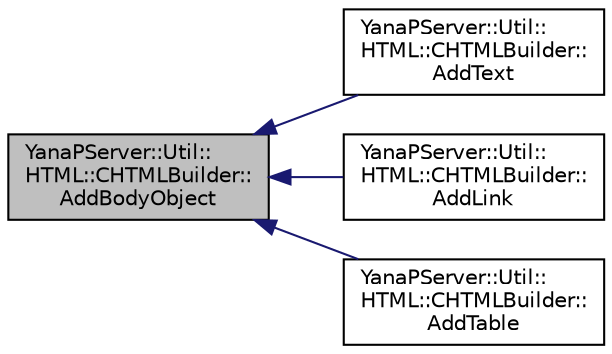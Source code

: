 digraph "YanaPServer::Util::HTML::CHTMLBuilder::AddBodyObject"
{
  edge [fontname="Helvetica",fontsize="10",labelfontname="Helvetica",labelfontsize="10"];
  node [fontname="Helvetica",fontsize="10",shape=record];
  rankdir="LR";
  Node3 [label="YanaPServer::Util::\lHTML::CHTMLBuilder::\lAddBodyObject",height=0.2,width=0.4,color="black", fillcolor="grey75", style="filled", fontcolor="black"];
  Node3 -> Node4 [dir="back",color="midnightblue",fontsize="10",style="solid",fontname="Helvetica"];
  Node4 [label="YanaPServer::Util::\lHTML::CHTMLBuilder::\lAddText",height=0.2,width=0.4,color="black", fillcolor="white", style="filled",URL="$class_yana_p_server_1_1_util_1_1_h_t_m_l_1_1_c_h_t_m_l_builder.html#a5005e62429476c7820a798b0cfc9b4b0",tooltip="テキスト追加 "];
  Node3 -> Node5 [dir="back",color="midnightblue",fontsize="10",style="solid",fontname="Helvetica"];
  Node5 [label="YanaPServer::Util::\lHTML::CHTMLBuilder::\lAddLink",height=0.2,width=0.4,color="black", fillcolor="white", style="filled",URL="$class_yana_p_server_1_1_util_1_1_h_t_m_l_1_1_c_h_t_m_l_builder.html#af0827015d9cbc4679f12b4243ee2e836",tooltip="リンク追加 "];
  Node3 -> Node6 [dir="back",color="midnightblue",fontsize="10",style="solid",fontname="Helvetica"];
  Node6 [label="YanaPServer::Util::\lHTML::CHTMLBuilder::\lAddTable",height=0.2,width=0.4,color="black", fillcolor="white", style="filled",URL="$class_yana_p_server_1_1_util_1_1_h_t_m_l_1_1_c_h_t_m_l_builder.html#a62e6eec5299718720165c18b79ee744b",tooltip="テーブル追加 "];
}
